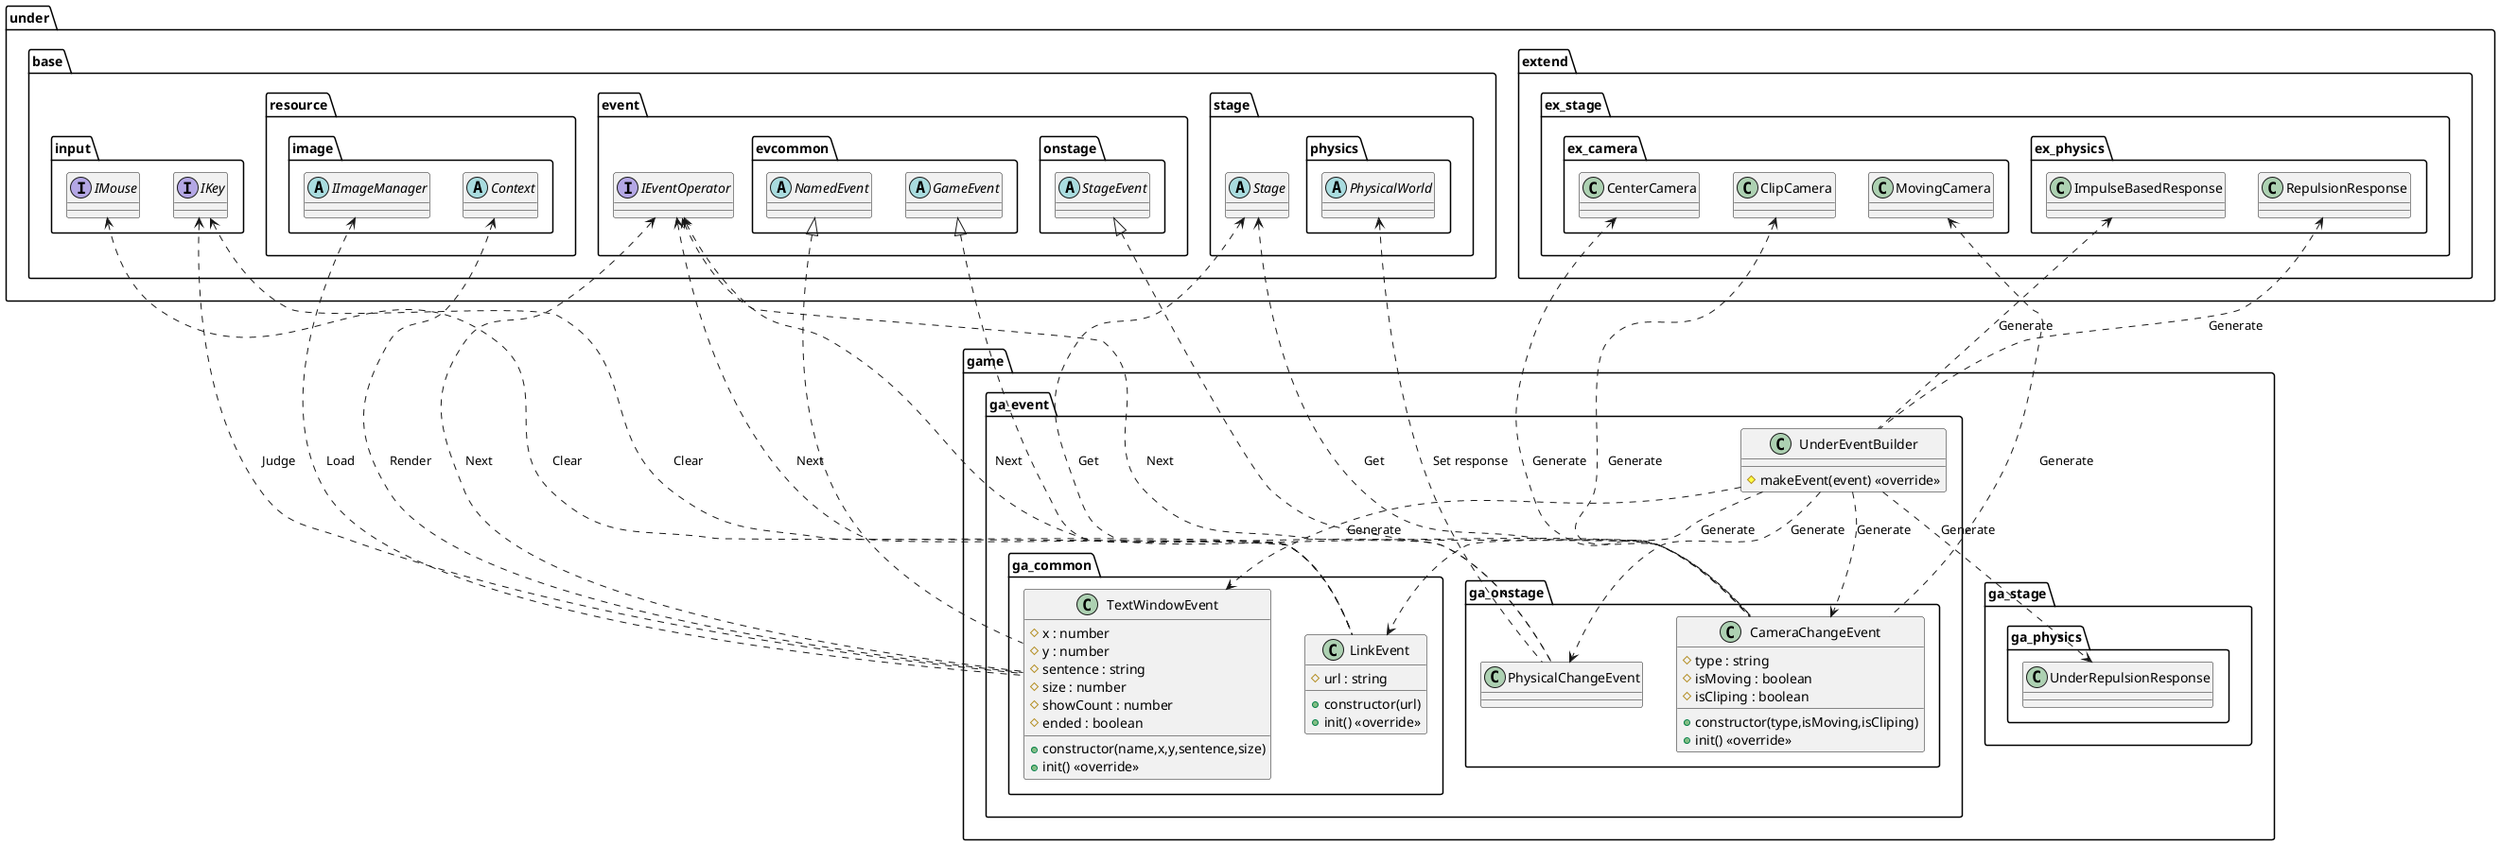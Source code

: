 @startuml EventGame

package game {
    package ga_event {
        class UnderEventBuilder {
            #makeEvent(event) <<override>>
        }
        package ga_common {
            class LinkEvent {
                +constructor(url)
                #url : string
                +init() <<override>>
            }
            class TextWindowEvent {
                +constructor(name,x,y,sentence,size)
                #x : number
                #y : number
                #sentence : string
                #size : number
                #showCount : number
                #ended : boolean
                +init() <<override>>
            }
        }
        package ga_onstage {
            class CameraChangeEvent {
                +constructor(type,isMoving,isCliping)
                #type : string
                #isMoving : boolean
                #isCliping : boolean
                +init() <<override>>
            }
            class PhysicalChangeEvent
        }
    }
}

package under {
    package base {
        package input {
            interface IKey
            interface IMouse
        }
        package resource {
            package image {
                abstract IImageManager
                abstract Context
            }
        }
        package event {
            interface IEventOperator
            package evcommon {
                abstract GameEvent
                abstract NamedEvent
            }
            package onstage {
                abstract StageEvent
            }
        }
        package stage {
            abstract Stage
            package physics {
                abstract PhysicalWorld
            }
        }
    }
    package extend {
        package ex_stage {
            package ex_camera {
                class CenterCamera
                class ClipCamera
                class MovingCamera
            }
            package ex_physics {
                class RepulsionResponse
                class ImpulseBasedResponse
            }
        }
    }
}

package game {
    package ga_stage {
        package ga_physics {
            class UnderRepulsionResponse
        }
    }
}

UnderEventBuilder ..> LinkEvent : Generate
UnderEventBuilder ..> TextWindowEvent : Generate
UnderEventBuilder ..> PhysicalChangeEvent : Generate
UnderEventBuilder ..> CameraChangeEvent : Generate
UnderEventBuilder ..> UnderRepulsionResponse  : Generate
RepulsionResponse <.. UnderEventBuilder : Generate
ImpulseBasedResponse <.. UnderEventBuilder : Generate

IKey <.. LinkEvent : Clear
IMouse <.. LinkEvent : Clear
IEventOperator <.. LinkEvent : Next
IKey <.. TextWindowEvent : Judge
IEventOperator <.. TextWindowEvent : Next
IImageManager <.. TextWindowEvent : Load
Context <.. TextWindowEvent : Render
Stage <.. CameraChangeEvent : Get
CenterCamera <.. CameraChangeEvent : Generate
ClipCamera <.. CameraChangeEvent : Generate
MovingCamera <.. CameraChangeEvent : Generate
IEventOperator <.. CameraChangeEvent : Next
Stage <.. PhysicalChangeEvent : Get
PhysicalWorld <.. PhysicalChangeEvent : Set response
IEventOperator <.. PhysicalChangeEvent : Next


GameEvent <|.. LinkEvent
NamedEvent <|.. TextWindowEvent
StageEvent <|.. CameraChangeEvent

@enduml
